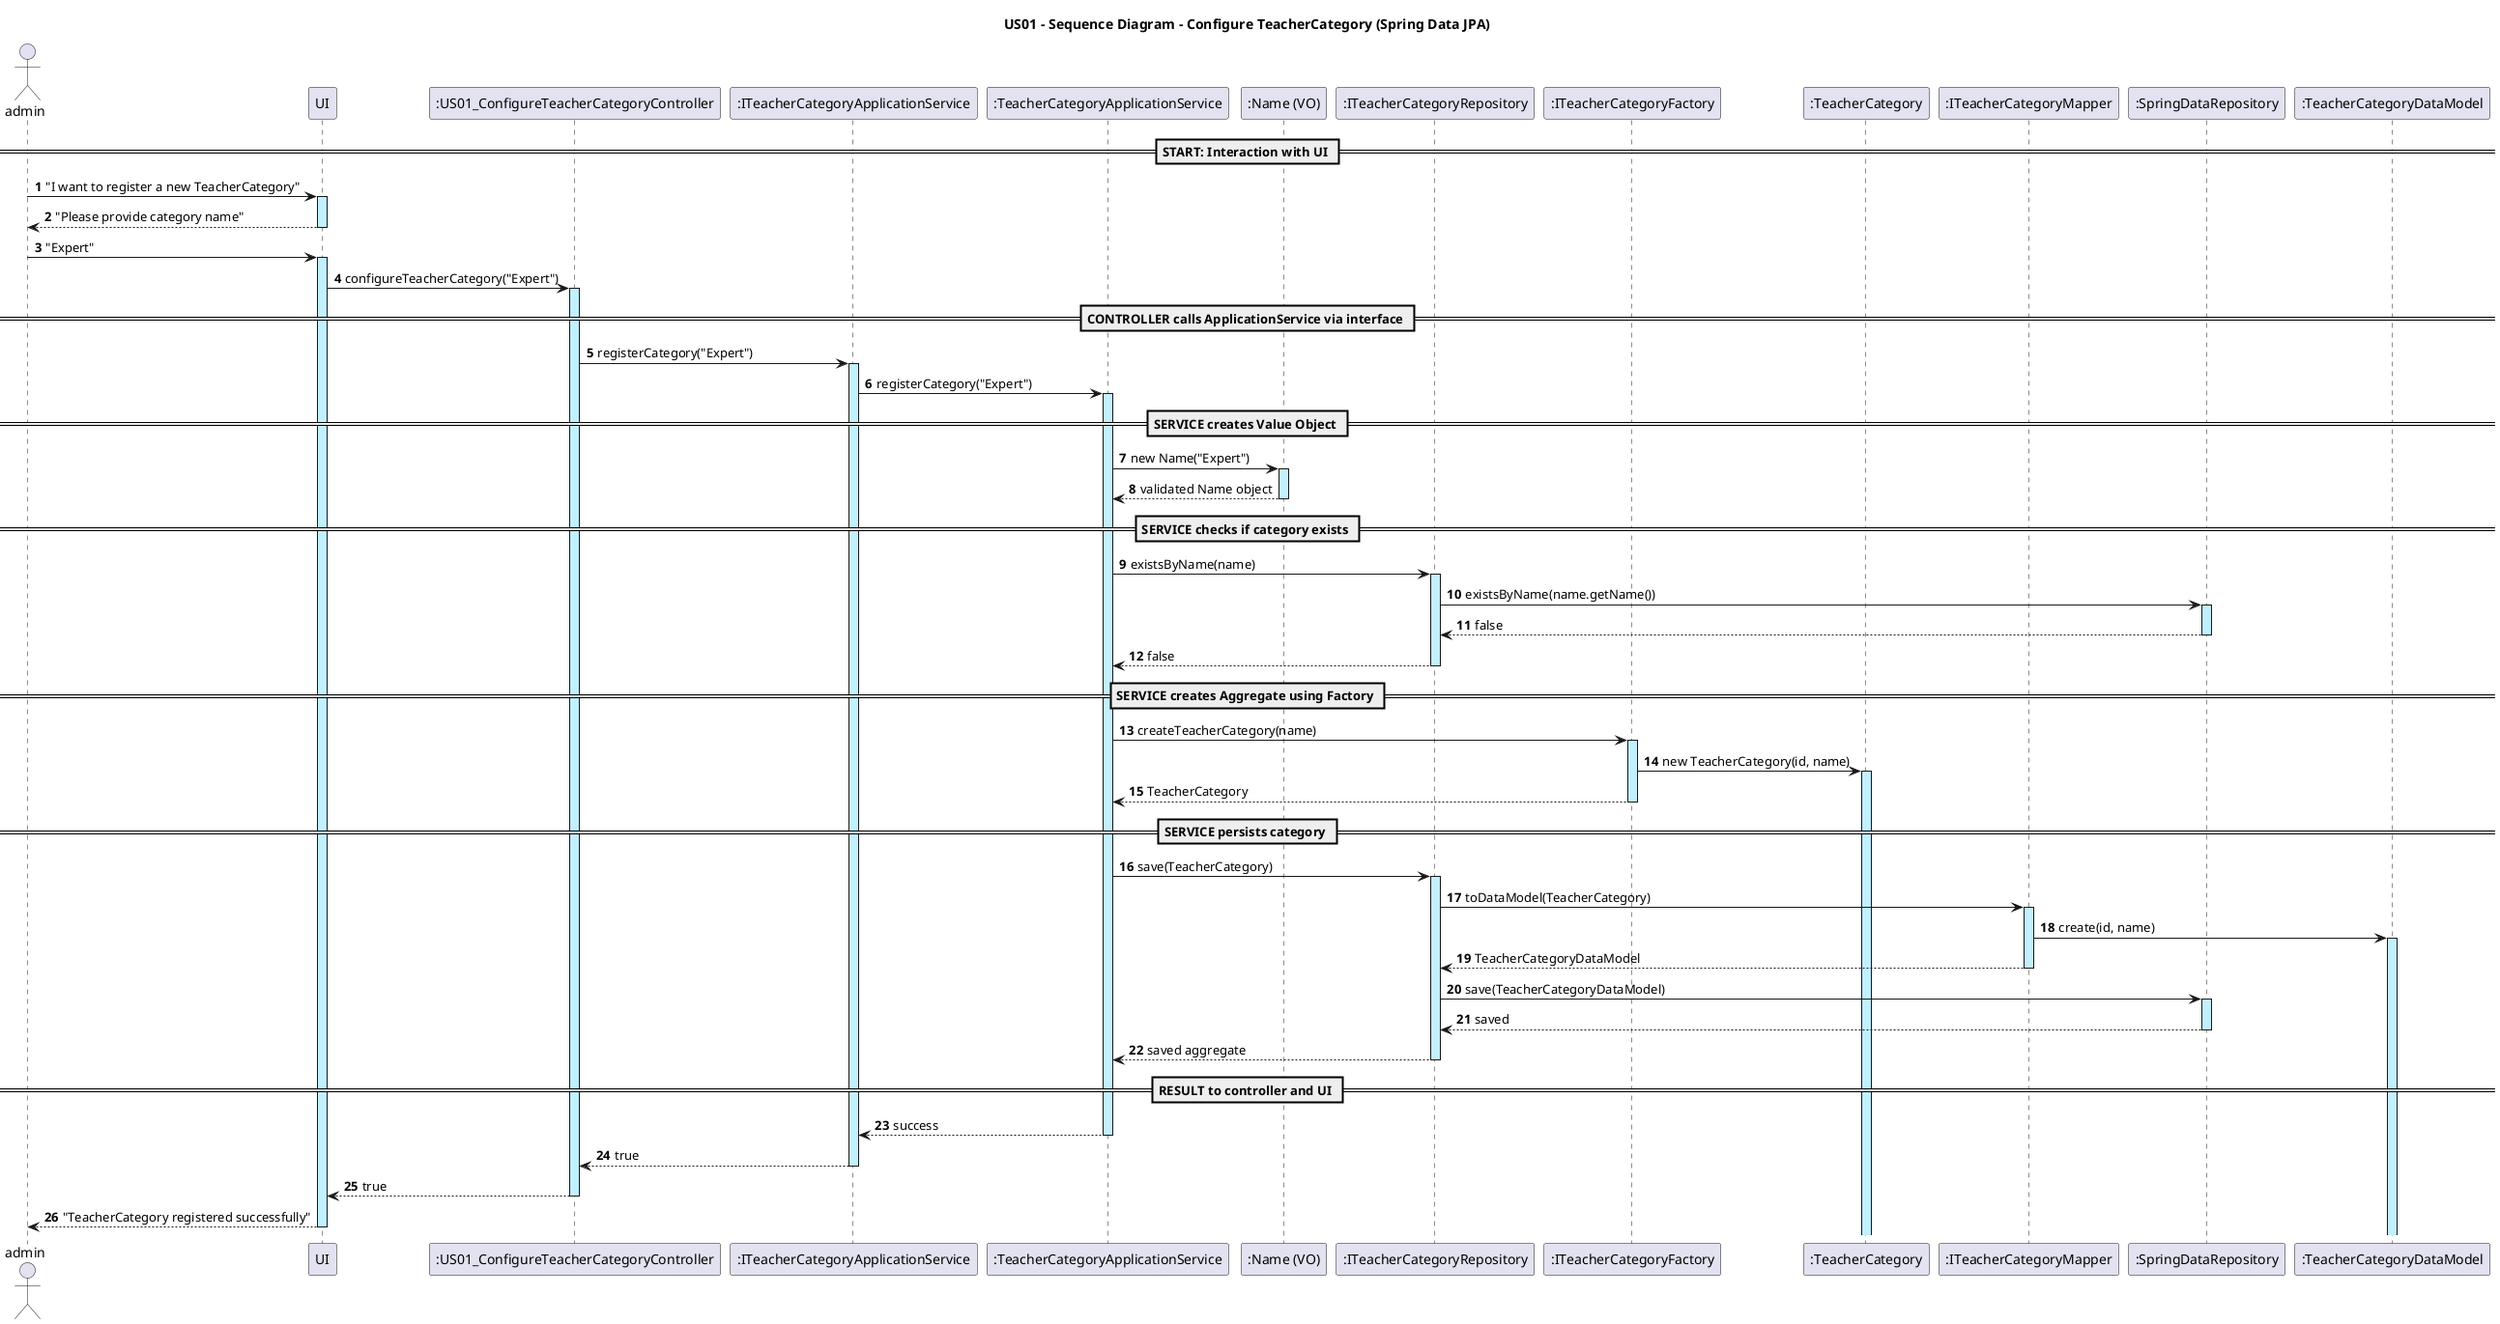 @startuml
actor admin
autonumber

title: US01 - Sequence Diagram - Configure TeacherCategory (Spring Data JPA)

skinparam sequenceLifeLineBackgroundColor #application
skinparam linetype ortho
skinparam nodesep 120
skinparam ranksep 100

participant UI
participant ":US01_ConfigureTeacherCategoryController" as Controller
participant ":ITeacherCategoryApplicationService" as AppServiceInterface
participant ":TeacherCategoryApplicationService" as AppServiceImpl
participant ":Name (VO)" as NameVO
participant ":ITeacherCategoryRepository" as Repository
participant ":ITeacherCategoryFactory" as Factory
participant ":TeacherCategory" as DomainAggregate
participant ":ITeacherCategoryMapper" as Mapper
participant ":SpringDataRepository" as JpaRepo
participant ":TeacherCategoryDataModel" as DataModel

== START: Interaction with UI ==
admin -> UI ++ : "I want to register a new TeacherCategory"
UI --> admin -- : "Please provide category name"

admin -> UI ++ : "Expert"
UI -> Controller ++ : configureTeacherCategory("Expert")

== CONTROLLER calls ApplicationService via interface ==
Controller -> AppServiceInterface ++ : registerCategory("Expert")
AppServiceInterface -> AppServiceImpl ++ : registerCategory("Expert")

== SERVICE creates Value Object ==
AppServiceImpl -> NameVO ++ : new Name("Expert")
NameVO --> AppServiceImpl -- : validated Name object

== SERVICE checks if category exists ==
AppServiceImpl -> Repository ++ : existsByName(name)
Repository -> JpaRepo ++ : existsByName(name.getName())
JpaRepo --> Repository -- : false
Repository --> AppServiceImpl -- : false

== SERVICE creates Aggregate using Factory ==
AppServiceImpl -> Factory ++ : createTeacherCategory(name)
Factory -> DomainAggregate ++ : new TeacherCategory(id, name)
Factory --> AppServiceImpl -- : TeacherCategory

== SERVICE persists category ==
AppServiceImpl -> Repository ++ : save(TeacherCategory)
Repository -> Mapper ++ : toDataModel(TeacherCategory)
Mapper -> DataModel ++ : create(id, name)
Mapper --> Repository -- : TeacherCategoryDataModel
Repository -> JpaRepo ++ : save(TeacherCategoryDataModel)
JpaRepo --> Repository -- : saved
Repository --> AppServiceImpl -- : saved aggregate

== RESULT to controller and UI ==
AppServiceImpl --> AppServiceInterface -- : success
AppServiceInterface --> Controller -- : true
Controller --> UI -- : true
UI --> admin -- : "TeacherCategory registered successfully"

@enduml
